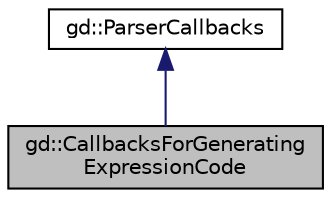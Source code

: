 digraph "gd::CallbacksForGeneratingExpressionCode"
{
  edge [fontname="Helvetica",fontsize="10",labelfontname="Helvetica",labelfontsize="10"];
  node [fontname="Helvetica",fontsize="10",shape=record];
  Node1 [label="gd::CallbacksForGenerating\lExpressionCode",height=0.2,width=0.4,color="black", fillcolor="grey75", style="filled", fontcolor="black"];
  Node2 -> Node1 [dir="back",color="midnightblue",fontsize="10",style="solid",fontname="Helvetica"];
  Node2 [label="gd::ParserCallbacks",height=0.2,width=0.4,color="black", fillcolor="white", style="filled",URL="$classgd_1_1_parser_callbacks.html",tooltip="Callbacks called by parser during parsing. "];
}
